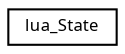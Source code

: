 digraph "Graphical Class Hierarchy"
{
  edge [fontname="Sans",fontsize="8",labelfontname="Sans",labelfontsize="8"];
  node [fontname="Sans",fontsize="8",shape=record];
  rankdir="LR";
  Node1 [label="lua_State",height=0.2,width=0.4,color="black", fillcolor="white", style="filled",URL="$structlua___state.html"];
}

